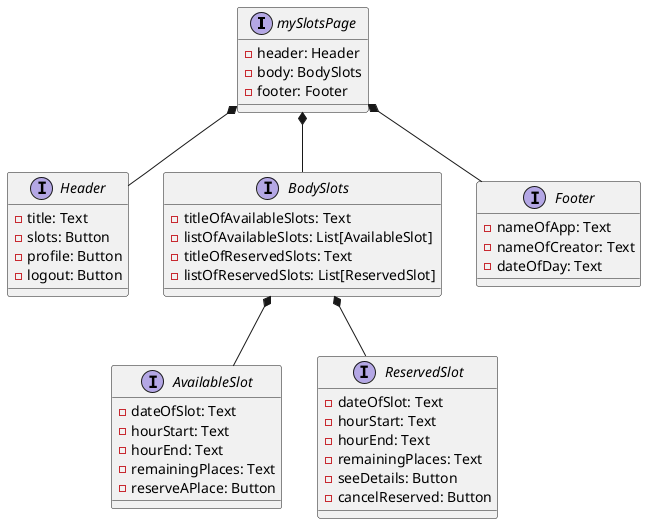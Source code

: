 @startuml ModelPresent

interface mySlotsPage {
    -header: Header
    -body: BodySlots
    -footer: Footer
}

interface Header {
    -title: Text
    -slots: Button
    -profile: Button
    -logout: Button
}

interface BodySlots {
    -titleOfAvailableSlots: Text
    -listOfAvailableSlots: List[AvailableSlot]
    -titleOfReservedSlots: Text
    -listOfReservedSlots: List[ReservedSlot]
}

interface AvailableSlot{
    -dateOfSlot: Text
    -hourStart: Text
    -hourEnd: Text
    -remainingPlaces: Text
    -reserveAPlace: Button

}

interface ReservedSlot{
    -dateOfSlot: Text
    -hourStart: Text
    -hourEnd: Text
    -remainingPlaces: Text
    -seeDetails: Button
    -cancelReserved: Button
}

interface Footer {
    -nameOfApp: Text
    -nameOfCreator: Text
    -dateOfDay: Text
}

mySlotsPage *-- Header
mySlotsPage *-- BodySlots
mySlotsPage *-- Footer

BodySlots *-- AvailableSlot
BodySlots *-- ReservedSlot



@enduml